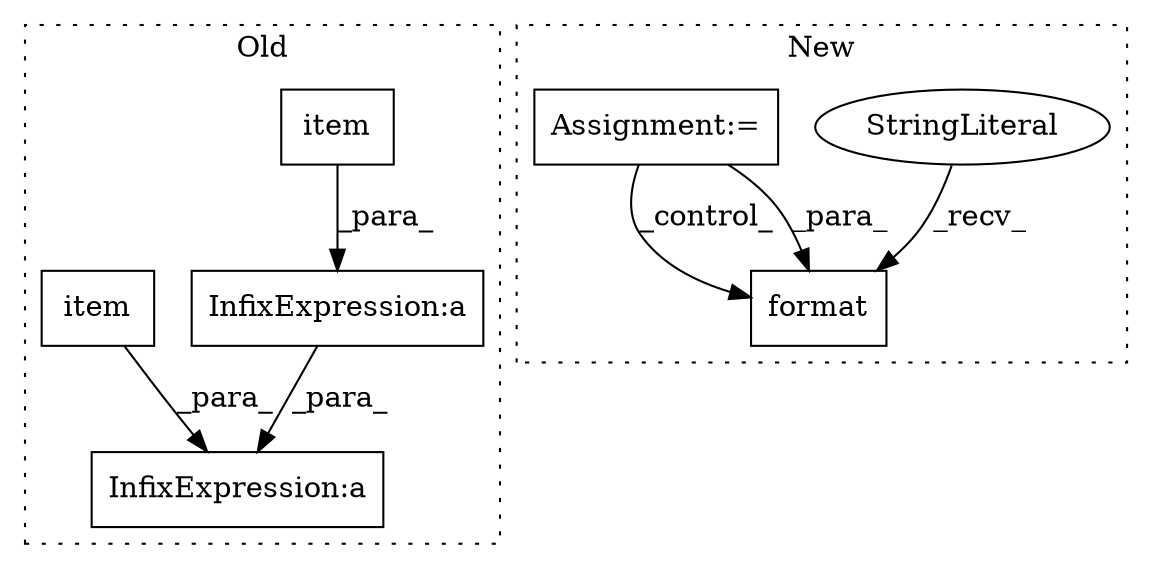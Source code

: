 digraph G {
subgraph cluster0 {
1 [label="item" a="32" s="4070" l="6" shape="box"];
5 [label="InfixExpression:a" a="27" s="3996" l="3" shape="box"];
6 [label="InfixExpression:a" a="27" s="4078" l="3" shape="box"];
7 [label="item" a="32" s="4159" l="6" shape="box"];
label = "Old";
style="dotted";
}
subgraph cluster1 {
2 [label="format" a="32" s="4239,4272" l="7,1" shape="box"];
3 [label="StringLiteral" a="45" s="4226" l="12" shape="ellipse"];
4 [label="Assignment:=" a="7" s="4073,4197" l="83,2" shape="box"];
label = "New";
style="dotted";
}
1 -> 5 [label="_para_"];
3 -> 2 [label="_recv_"];
4 -> 2 [label="_control_"];
4 -> 2 [label="_para_"];
5 -> 6 [label="_para_"];
7 -> 6 [label="_para_"];
}